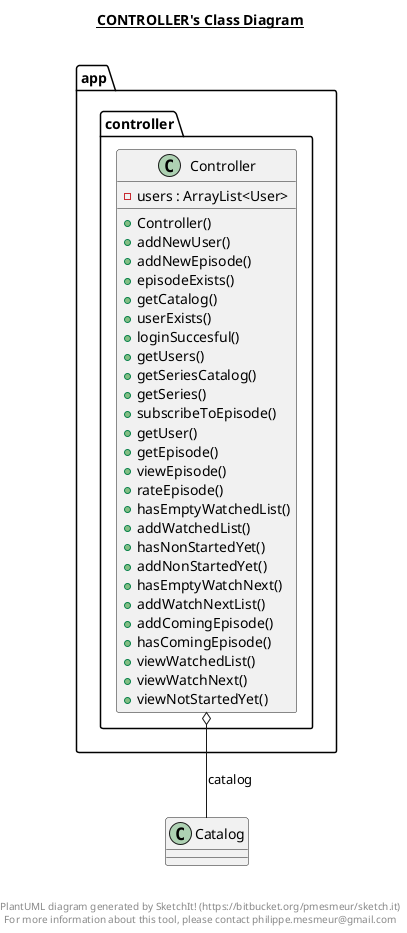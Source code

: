 @startuml

title __CONTROLLER's Class Diagram__\n

  package app.controller {
    class Controller {
        - users : ArrayList<User>
        + Controller()
        + addNewUser()
        + addNewEpisode()
        + episodeExists()
        + getCatalog()
        + userExists()
        + loginSuccesful()
        + getUsers()
        + getSeriesCatalog()
        + getSeries()
        + subscribeToEpisode()
        + getUser()
        + getEpisode()
        + viewEpisode()
        + rateEpisode()
        + hasEmptyWatchedList()
        + addWatchedList()
        + hasNonStartedYet()
        + addNonStartedYet()
        + hasEmptyWatchNext()
        + addWatchNextList()
        + addComingEpisode()
        + hasComingEpisode()
        + viewWatchedList()
        + viewWatchNext()
        + viewNotStartedYet()
    }
  }
  

  Controller o-- Catalog : catalog


right footer


PlantUML diagram generated by SketchIt! (https://bitbucket.org/pmesmeur/sketch.it)
For more information about this tool, please contact philippe.mesmeur@gmail.com
endfooter

@enduml
